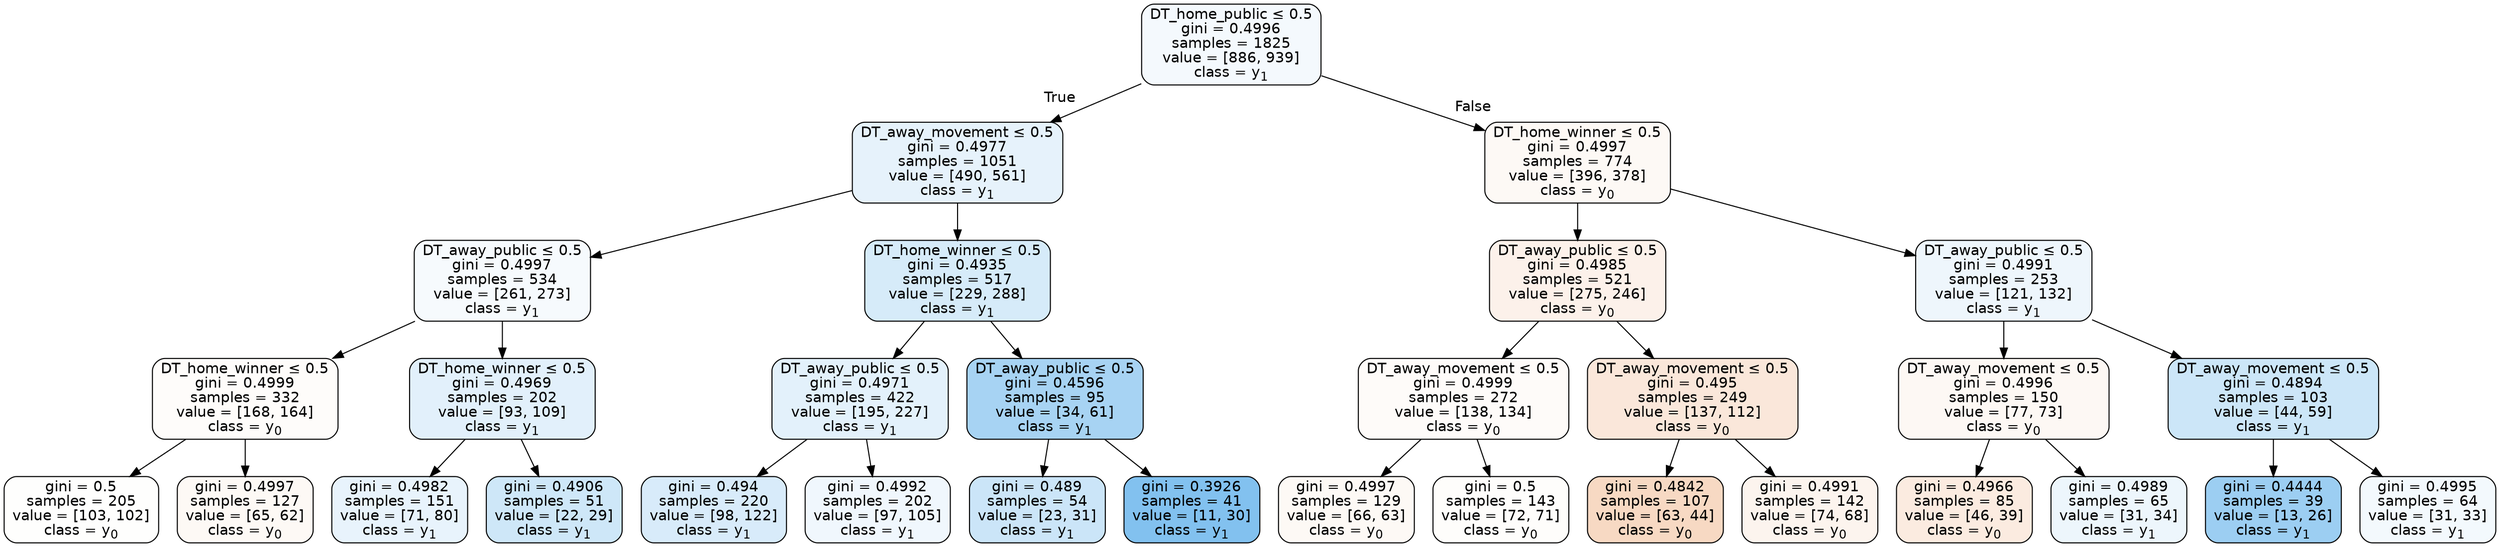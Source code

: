 digraph Tree {
node [shape=box, style="filled, rounded", color="black", fontname=helvetica] ;
edge [fontname=helvetica] ;
0 [label=<DT_home_public &le; 0.5<br/>gini = 0.4996<br/>samples = 1825<br/>value = [886, 939]<br/>class = y<SUB>1</SUB>>, fillcolor="#399de50e"] ;
1 [label=<DT_away_movement &le; 0.5<br/>gini = 0.4977<br/>samples = 1051<br/>value = [490, 561]<br/>class = y<SUB>1</SUB>>, fillcolor="#399de520"] ;
0 -> 1 [labeldistance=2.5, labelangle=45, headlabel="True"] ;
2 [label=<DT_away_public &le; 0.5<br/>gini = 0.4997<br/>samples = 534<br/>value = [261, 273]<br/>class = y<SUB>1</SUB>>, fillcolor="#399de50b"] ;
1 -> 2 ;
3 [label=<DT_home_winner &le; 0.5<br/>gini = 0.4999<br/>samples = 332<br/>value = [168, 164]<br/>class = y<SUB>0</SUB>>, fillcolor="#e5813906"] ;
2 -> 3 ;
4 [label=<gini = 0.5<br/>samples = 205<br/>value = [103, 102]<br/>class = y<SUB>0</SUB>>, fillcolor="#e5813902"] ;
3 -> 4 ;
5 [label=<gini = 0.4997<br/>samples = 127<br/>value = [65, 62]<br/>class = y<SUB>0</SUB>>, fillcolor="#e581390c"] ;
3 -> 5 ;
6 [label=<DT_home_winner &le; 0.5<br/>gini = 0.4969<br/>samples = 202<br/>value = [93, 109]<br/>class = y<SUB>1</SUB>>, fillcolor="#399de525"] ;
2 -> 6 ;
7 [label=<gini = 0.4982<br/>samples = 151<br/>value = [71, 80]<br/>class = y<SUB>1</SUB>>, fillcolor="#399de51d"] ;
6 -> 7 ;
8 [label=<gini = 0.4906<br/>samples = 51<br/>value = [22, 29]<br/>class = y<SUB>1</SUB>>, fillcolor="#399de53e"] ;
6 -> 8 ;
9 [label=<DT_home_winner &le; 0.5<br/>gini = 0.4935<br/>samples = 517<br/>value = [229, 288]<br/>class = y<SUB>1</SUB>>, fillcolor="#399de534"] ;
1 -> 9 ;
10 [label=<DT_away_public &le; 0.5<br/>gini = 0.4971<br/>samples = 422<br/>value = [195, 227]<br/>class = y<SUB>1</SUB>>, fillcolor="#399de524"] ;
9 -> 10 ;
11 [label=<gini = 0.494<br/>samples = 220<br/>value = [98, 122]<br/>class = y<SUB>1</SUB>>, fillcolor="#399de532"] ;
10 -> 11 ;
12 [label=<gini = 0.4992<br/>samples = 202<br/>value = [97, 105]<br/>class = y<SUB>1</SUB>>, fillcolor="#399de513"] ;
10 -> 12 ;
13 [label=<DT_away_public &le; 0.5<br/>gini = 0.4596<br/>samples = 95<br/>value = [34, 61]<br/>class = y<SUB>1</SUB>>, fillcolor="#399de571"] ;
9 -> 13 ;
14 [label=<gini = 0.489<br/>samples = 54<br/>value = [23, 31]<br/>class = y<SUB>1</SUB>>, fillcolor="#399de542"] ;
13 -> 14 ;
15 [label=<gini = 0.3926<br/>samples = 41<br/>value = [11, 30]<br/>class = y<SUB>1</SUB>>, fillcolor="#399de5a1"] ;
13 -> 15 ;
16 [label=<DT_home_winner &le; 0.5<br/>gini = 0.4997<br/>samples = 774<br/>value = [396, 378]<br/>class = y<SUB>0</SUB>>, fillcolor="#e581390c"] ;
0 -> 16 [labeldistance=2.5, labelangle=-45, headlabel="False"] ;
17 [label=<DT_away_public &le; 0.5<br/>gini = 0.4985<br/>samples = 521<br/>value = [275, 246]<br/>class = y<SUB>0</SUB>>, fillcolor="#e581391b"] ;
16 -> 17 ;
18 [label=<DT_away_movement &le; 0.5<br/>gini = 0.4999<br/>samples = 272<br/>value = [138, 134]<br/>class = y<SUB>0</SUB>>, fillcolor="#e5813907"] ;
17 -> 18 ;
19 [label=<gini = 0.4997<br/>samples = 129<br/>value = [66, 63]<br/>class = y<SUB>0</SUB>>, fillcolor="#e581390c"] ;
18 -> 19 ;
20 [label=<gini = 0.5<br/>samples = 143<br/>value = [72, 71]<br/>class = y<SUB>0</SUB>>, fillcolor="#e5813904"] ;
18 -> 20 ;
21 [label=<DT_away_movement &le; 0.5<br/>gini = 0.495<br/>samples = 249<br/>value = [137, 112]<br/>class = y<SUB>0</SUB>>, fillcolor="#e581392f"] ;
17 -> 21 ;
22 [label=<gini = 0.4842<br/>samples = 107<br/>value = [63, 44]<br/>class = y<SUB>0</SUB>>, fillcolor="#e581394d"] ;
21 -> 22 ;
23 [label=<gini = 0.4991<br/>samples = 142<br/>value = [74, 68]<br/>class = y<SUB>0</SUB>>, fillcolor="#e5813915"] ;
21 -> 23 ;
24 [label=<DT_away_public &le; 0.5<br/>gini = 0.4991<br/>samples = 253<br/>value = [121, 132]<br/>class = y<SUB>1</SUB>>, fillcolor="#399de515"] ;
16 -> 24 ;
25 [label=<DT_away_movement &le; 0.5<br/>gini = 0.4996<br/>samples = 150<br/>value = [77, 73]<br/>class = y<SUB>0</SUB>>, fillcolor="#e581390d"] ;
24 -> 25 ;
26 [label=<gini = 0.4966<br/>samples = 85<br/>value = [46, 39]<br/>class = y<SUB>0</SUB>>, fillcolor="#e5813927"] ;
25 -> 26 ;
27 [label=<gini = 0.4989<br/>samples = 65<br/>value = [31, 34]<br/>class = y<SUB>1</SUB>>, fillcolor="#399de517"] ;
25 -> 27 ;
28 [label=<DT_away_movement &le; 0.5<br/>gini = 0.4894<br/>samples = 103<br/>value = [44, 59]<br/>class = y<SUB>1</SUB>>, fillcolor="#399de541"] ;
24 -> 28 ;
29 [label=<gini = 0.4444<br/>samples = 39<br/>value = [13, 26]<br/>class = y<SUB>1</SUB>>, fillcolor="#399de57f"] ;
28 -> 29 ;
30 [label=<gini = 0.4995<br/>samples = 64<br/>value = [31, 33]<br/>class = y<SUB>1</SUB>>, fillcolor="#399de50f"] ;
28 -> 30 ;
}
